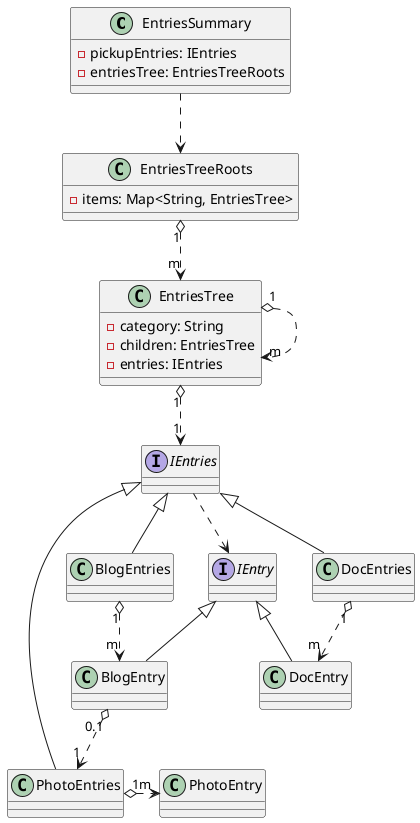 @startuml
'https://plantuml.com/class-diagram

class EntriesSummary {
    - pickupEntries: IEntries
    - entriesTree: EntriesTreeRoots
}
EntriesSummary ..> EntriesTreeRoots

class EntriesTreeRoots {
    - items: Map<String, EntriesTree>
}
EntriesTreeRoots "1" o..> "m" EntriesTree
class EntriesTree {
    - category: String
    - children: EntriesTree
    - entries: IEntries
}
EntriesTree "1" o..> "m" EntriesTree
EntriesTree "1" o..> "1" IEntries

interface IEntries
interface IEntry
IEntries ..> IEntry

class BlogEntries extends IEntries
class BlogEntry extends IEntry
BlogEntries "1" o..> "m" BlogEntry

class DocEntries extends IEntries
class DocEntry extends IEntry
DocEntries "1" o..> "m" DocEntry

class PhotoEntries extends IEntries
PhotoEntries "1" o.> "m" PhotoEntry
BlogEntry "0.1" o..> "1" PhotoEntries

@enduml